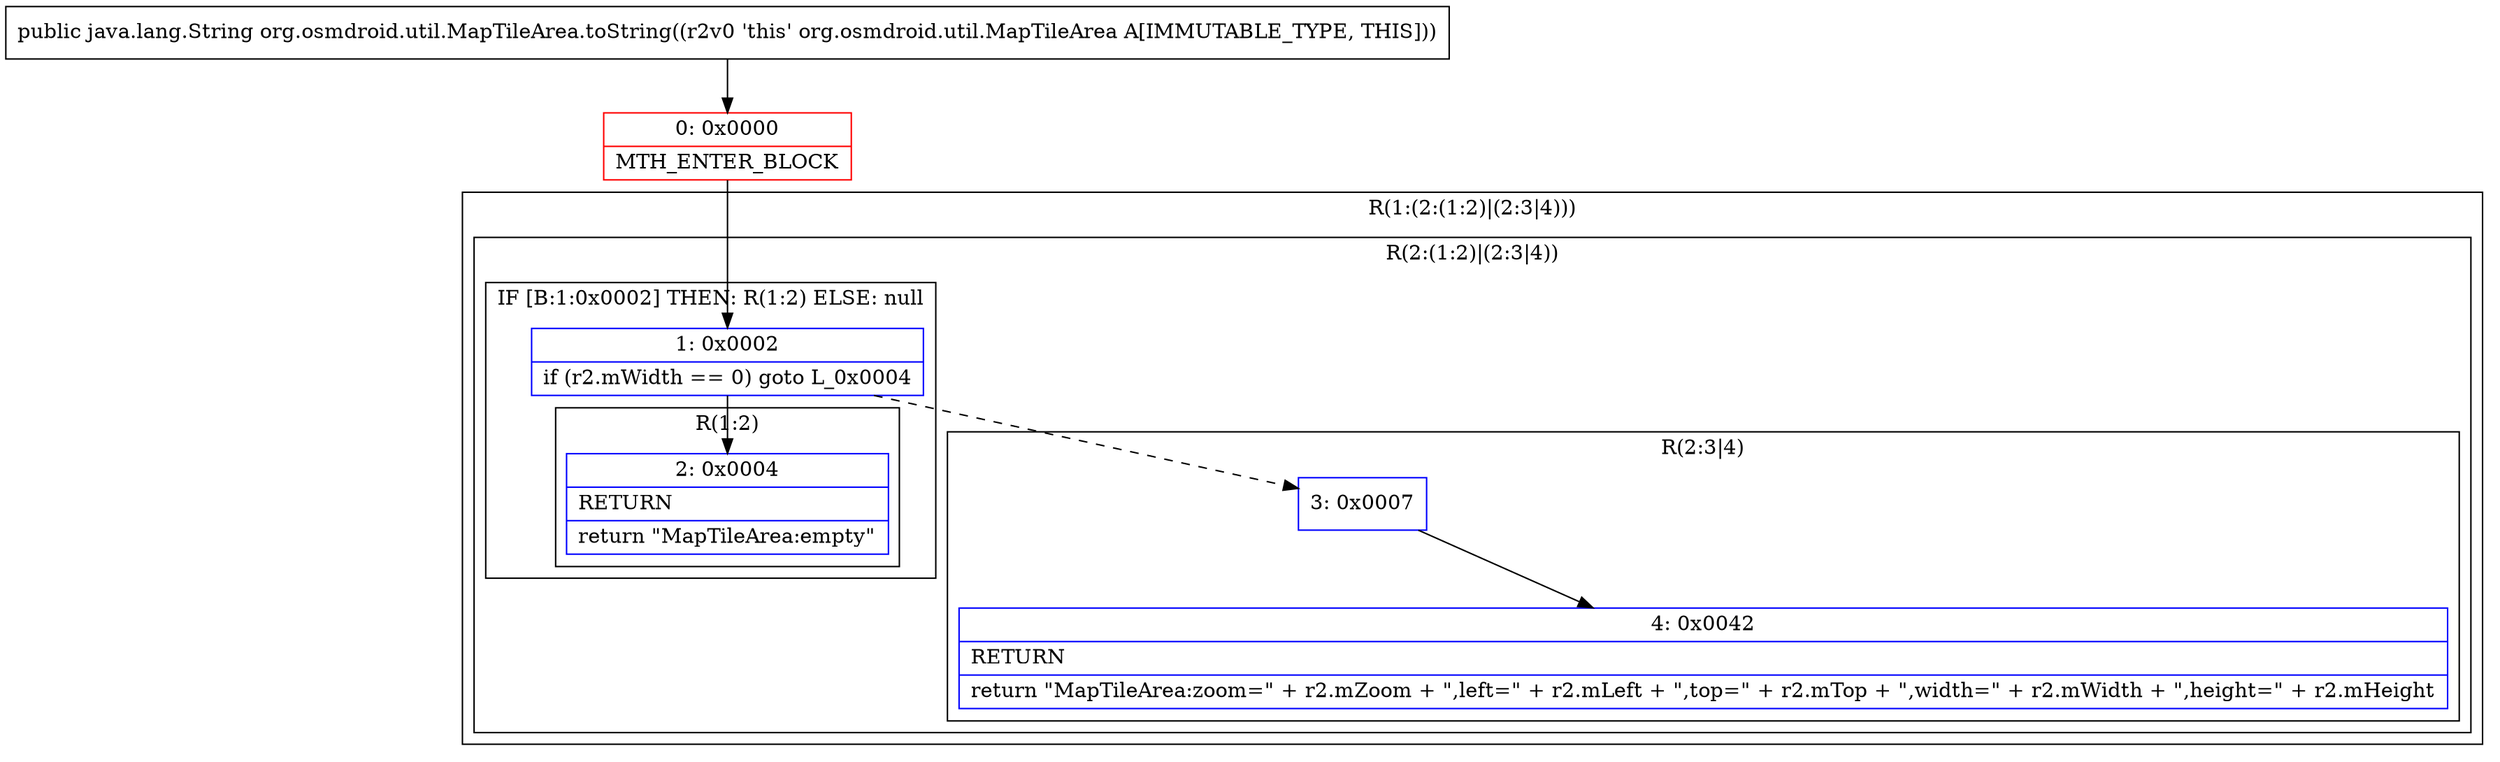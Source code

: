 digraph "CFG fororg.osmdroid.util.MapTileArea.toString()Ljava\/lang\/String;" {
subgraph cluster_Region_1548579838 {
label = "R(1:(2:(1:2)|(2:3|4)))";
node [shape=record,color=blue];
subgraph cluster_Region_1690699110 {
label = "R(2:(1:2)|(2:3|4))";
node [shape=record,color=blue];
subgraph cluster_IfRegion_113598157 {
label = "IF [B:1:0x0002] THEN: R(1:2) ELSE: null";
node [shape=record,color=blue];
Node_1 [shape=record,label="{1\:\ 0x0002|if (r2.mWidth == 0) goto L_0x0004\l}"];
subgraph cluster_Region_1011875622 {
label = "R(1:2)";
node [shape=record,color=blue];
Node_2 [shape=record,label="{2\:\ 0x0004|RETURN\l|return \"MapTileArea:empty\"\l}"];
}
}
subgraph cluster_Region_195733970 {
label = "R(2:3|4)";
node [shape=record,color=blue];
Node_3 [shape=record,label="{3\:\ 0x0007}"];
Node_4 [shape=record,label="{4\:\ 0x0042|RETURN\l|return \"MapTileArea:zoom=\" + r2.mZoom + \",left=\" + r2.mLeft + \",top=\" + r2.mTop + \",width=\" + r2.mWidth + \",height=\" + r2.mHeight\l}"];
}
}
}
Node_0 [shape=record,color=red,label="{0\:\ 0x0000|MTH_ENTER_BLOCK\l}"];
MethodNode[shape=record,label="{public java.lang.String org.osmdroid.util.MapTileArea.toString((r2v0 'this' org.osmdroid.util.MapTileArea A[IMMUTABLE_TYPE, THIS])) }"];
MethodNode -> Node_0;
Node_1 -> Node_2;
Node_1 -> Node_3[style=dashed];
Node_3 -> Node_4;
Node_0 -> Node_1;
}


